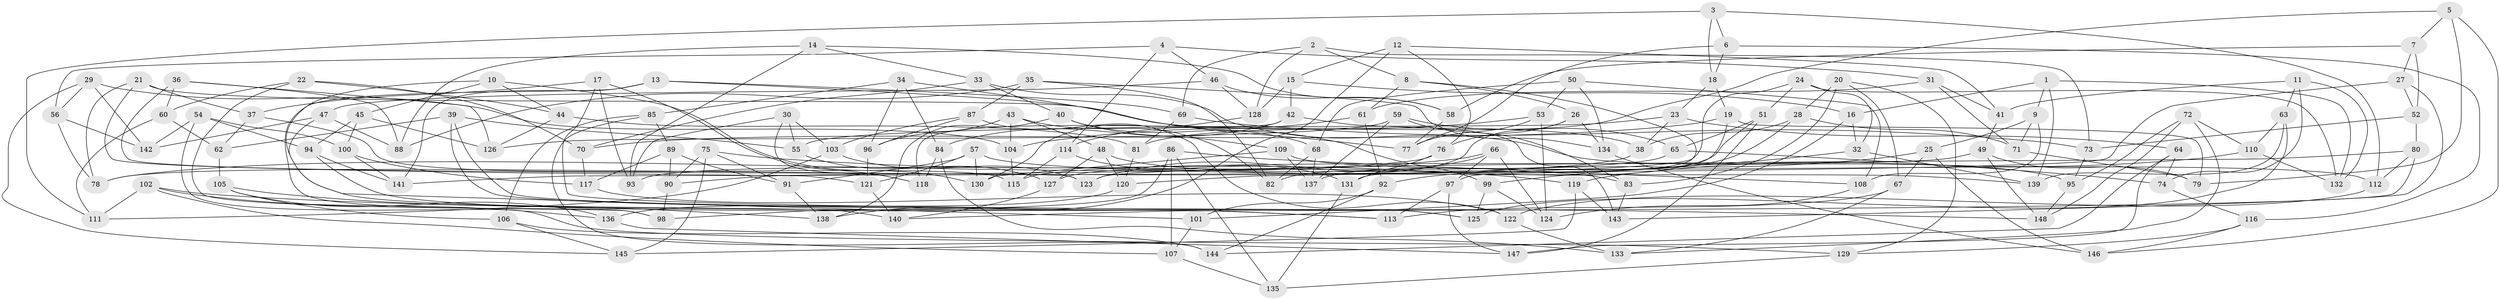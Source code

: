 // coarse degree distribution, {5: 0.12244897959183673, 6: 0.3877551020408163, 4: 0.46938775510204084, 3: 0.02040816326530612}
// Generated by graph-tools (version 1.1) at 2025/24/03/03/25 07:24:27]
// undirected, 148 vertices, 296 edges
graph export_dot {
graph [start="1"]
  node [color=gray90,style=filled];
  1;
  2;
  3;
  4;
  5;
  6;
  7;
  8;
  9;
  10;
  11;
  12;
  13;
  14;
  15;
  16;
  17;
  18;
  19;
  20;
  21;
  22;
  23;
  24;
  25;
  26;
  27;
  28;
  29;
  30;
  31;
  32;
  33;
  34;
  35;
  36;
  37;
  38;
  39;
  40;
  41;
  42;
  43;
  44;
  45;
  46;
  47;
  48;
  49;
  50;
  51;
  52;
  53;
  54;
  55;
  56;
  57;
  58;
  59;
  60;
  61;
  62;
  63;
  64;
  65;
  66;
  67;
  68;
  69;
  70;
  71;
  72;
  73;
  74;
  75;
  76;
  77;
  78;
  79;
  80;
  81;
  82;
  83;
  84;
  85;
  86;
  87;
  88;
  89;
  90;
  91;
  92;
  93;
  94;
  95;
  96;
  97;
  98;
  99;
  100;
  101;
  102;
  103;
  104;
  105;
  106;
  107;
  108;
  109;
  110;
  111;
  112;
  113;
  114;
  115;
  116;
  117;
  118;
  119;
  120;
  121;
  122;
  123;
  124;
  125;
  126;
  127;
  128;
  129;
  130;
  131;
  132;
  133;
  134;
  135;
  136;
  137;
  138;
  139;
  140;
  141;
  142;
  143;
  144;
  145;
  146;
  147;
  148;
  1 -- 139;
  1 -- 9;
  1 -- 132;
  1 -- 16;
  2 -- 69;
  2 -- 8;
  2 -- 128;
  2 -- 73;
  3 -- 6;
  3 -- 112;
  3 -- 111;
  3 -- 18;
  4 -- 114;
  4 -- 46;
  4 -- 31;
  4 -- 56;
  5 -- 79;
  5 -- 7;
  5 -- 81;
  5 -- 146;
  6 -- 116;
  6 -- 18;
  6 -- 77;
  7 -- 27;
  7 -- 58;
  7 -- 52;
  8 -- 61;
  8 -- 26;
  8 -- 97;
  9 -- 25;
  9 -- 108;
  9 -- 71;
  10 -- 130;
  10 -- 101;
  10 -- 45;
  10 -- 44;
  11 -- 41;
  11 -- 63;
  11 -- 132;
  11 -- 74;
  12 -- 15;
  12 -- 76;
  12 -- 138;
  12 -- 41;
  13 -- 77;
  13 -- 69;
  13 -- 141;
  13 -- 98;
  14 -- 58;
  14 -- 93;
  14 -- 33;
  14 -- 88;
  15 -- 16;
  15 -- 128;
  15 -- 42;
  16 -- 32;
  16 -- 101;
  17 -- 118;
  17 -- 125;
  17 -- 93;
  17 -- 37;
  18 -- 19;
  18 -- 23;
  19 -- 70;
  19 -- 79;
  19 -- 131;
  20 -- 28;
  20 -- 129;
  20 -- 83;
  20 -- 67;
  21 -- 37;
  21 -- 38;
  21 -- 78;
  21 -- 121;
  22 -- 70;
  22 -- 98;
  22 -- 60;
  22 -- 44;
  23 -- 64;
  23 -- 38;
  23 -- 55;
  24 -- 32;
  24 -- 132;
  24 -- 120;
  24 -- 51;
  25 -- 146;
  25 -- 92;
  25 -- 67;
  26 -- 127;
  26 -- 76;
  26 -- 134;
  27 -- 141;
  27 -- 143;
  27 -- 52;
  28 -- 137;
  28 -- 38;
  28 -- 71;
  29 -- 145;
  29 -- 56;
  29 -- 142;
  29 -- 104;
  30 -- 55;
  30 -- 103;
  30 -- 93;
  30 -- 118;
  31 -- 71;
  31 -- 41;
  31 -- 61;
  32 -- 99;
  32 -- 139;
  33 -- 70;
  33 -- 95;
  33 -- 40;
  34 -- 96;
  34 -- 84;
  34 -- 99;
  34 -- 85;
  35 -- 134;
  35 -- 87;
  35 -- 88;
  35 -- 82;
  36 -- 123;
  36 -- 60;
  36 -- 88;
  36 -- 126;
  37 -- 115;
  37 -- 62;
  38 -- 78;
  39 -- 113;
  39 -- 62;
  39 -- 125;
  39 -- 55;
  40 -- 138;
  40 -- 109;
  40 -- 68;
  41 -- 49;
  42 -- 84;
  42 -- 118;
  42 -- 143;
  43 -- 104;
  43 -- 82;
  43 -- 48;
  43 -- 96;
  44 -- 126;
  44 -- 81;
  45 -- 126;
  45 -- 94;
  45 -- 100;
  46 -- 128;
  46 -- 58;
  46 -- 47;
  47 -- 142;
  47 -- 140;
  47 -- 88;
  48 -- 120;
  48 -- 83;
  48 -- 127;
  49 -- 79;
  49 -- 148;
  49 -- 115;
  50 -- 134;
  50 -- 108;
  50 -- 68;
  50 -- 53;
  51 -- 65;
  51 -- 82;
  51 -- 147;
  52 -- 80;
  52 -- 73;
  53 -- 104;
  53 -- 124;
  53 -- 77;
  54 -- 129;
  54 -- 142;
  54 -- 94;
  54 -- 100;
  55 -- 127;
  56 -- 142;
  56 -- 78;
  57 -- 139;
  57 -- 130;
  57 -- 91;
  57 -- 121;
  58 -- 77;
  59 -- 65;
  59 -- 137;
  59 -- 83;
  59 -- 126;
  60 -- 111;
  60 -- 62;
  61 -- 114;
  61 -- 92;
  62 -- 105;
  63 -- 125;
  63 -- 110;
  63 -- 139;
  64 -- 144;
  64 -- 147;
  64 -- 74;
  65 -- 74;
  65 -- 93;
  66 -- 124;
  66 -- 97;
  66 -- 78;
  66 -- 123;
  67 -- 113;
  67 -- 133;
  68 -- 82;
  68 -- 137;
  69 -- 81;
  69 -- 73;
  70 -- 117;
  71 -- 79;
  72 -- 110;
  72 -- 133;
  72 -- 95;
  72 -- 148;
  73 -- 95;
  74 -- 116;
  75 -- 119;
  75 -- 91;
  75 -- 145;
  75 -- 90;
  76 -- 131;
  76 -- 90;
  80 -- 140;
  80 -- 112;
  80 -- 123;
  81 -- 120;
  83 -- 143;
  84 -- 133;
  84 -- 118;
  85 -- 106;
  85 -- 89;
  85 -- 144;
  86 -- 107;
  86 -- 108;
  86 -- 98;
  86 -- 135;
  87 -- 122;
  87 -- 103;
  87 -- 96;
  89 -- 117;
  89 -- 90;
  89 -- 91;
  90 -- 98;
  91 -- 138;
  92 -- 101;
  92 -- 144;
  94 -- 141;
  94 -- 113;
  95 -- 148;
  96 -- 121;
  97 -- 147;
  97 -- 113;
  99 -- 124;
  99 -- 125;
  100 -- 117;
  100 -- 141;
  101 -- 107;
  102 -- 111;
  102 -- 148;
  102 -- 107;
  102 -- 136;
  103 -- 123;
  103 -- 111;
  104 -- 115;
  105 -- 136;
  105 -- 106;
  105 -- 138;
  106 -- 145;
  106 -- 144;
  107 -- 135;
  108 -- 124;
  109 -- 130;
  109 -- 112;
  109 -- 137;
  110 -- 119;
  110 -- 132;
  112 -- 122;
  114 -- 131;
  114 -- 115;
  116 -- 146;
  116 -- 129;
  117 -- 122;
  119 -- 143;
  119 -- 145;
  120 -- 136;
  121 -- 140;
  122 -- 133;
  127 -- 140;
  128 -- 130;
  129 -- 135;
  131 -- 135;
  134 -- 146;
  136 -- 147;
}
